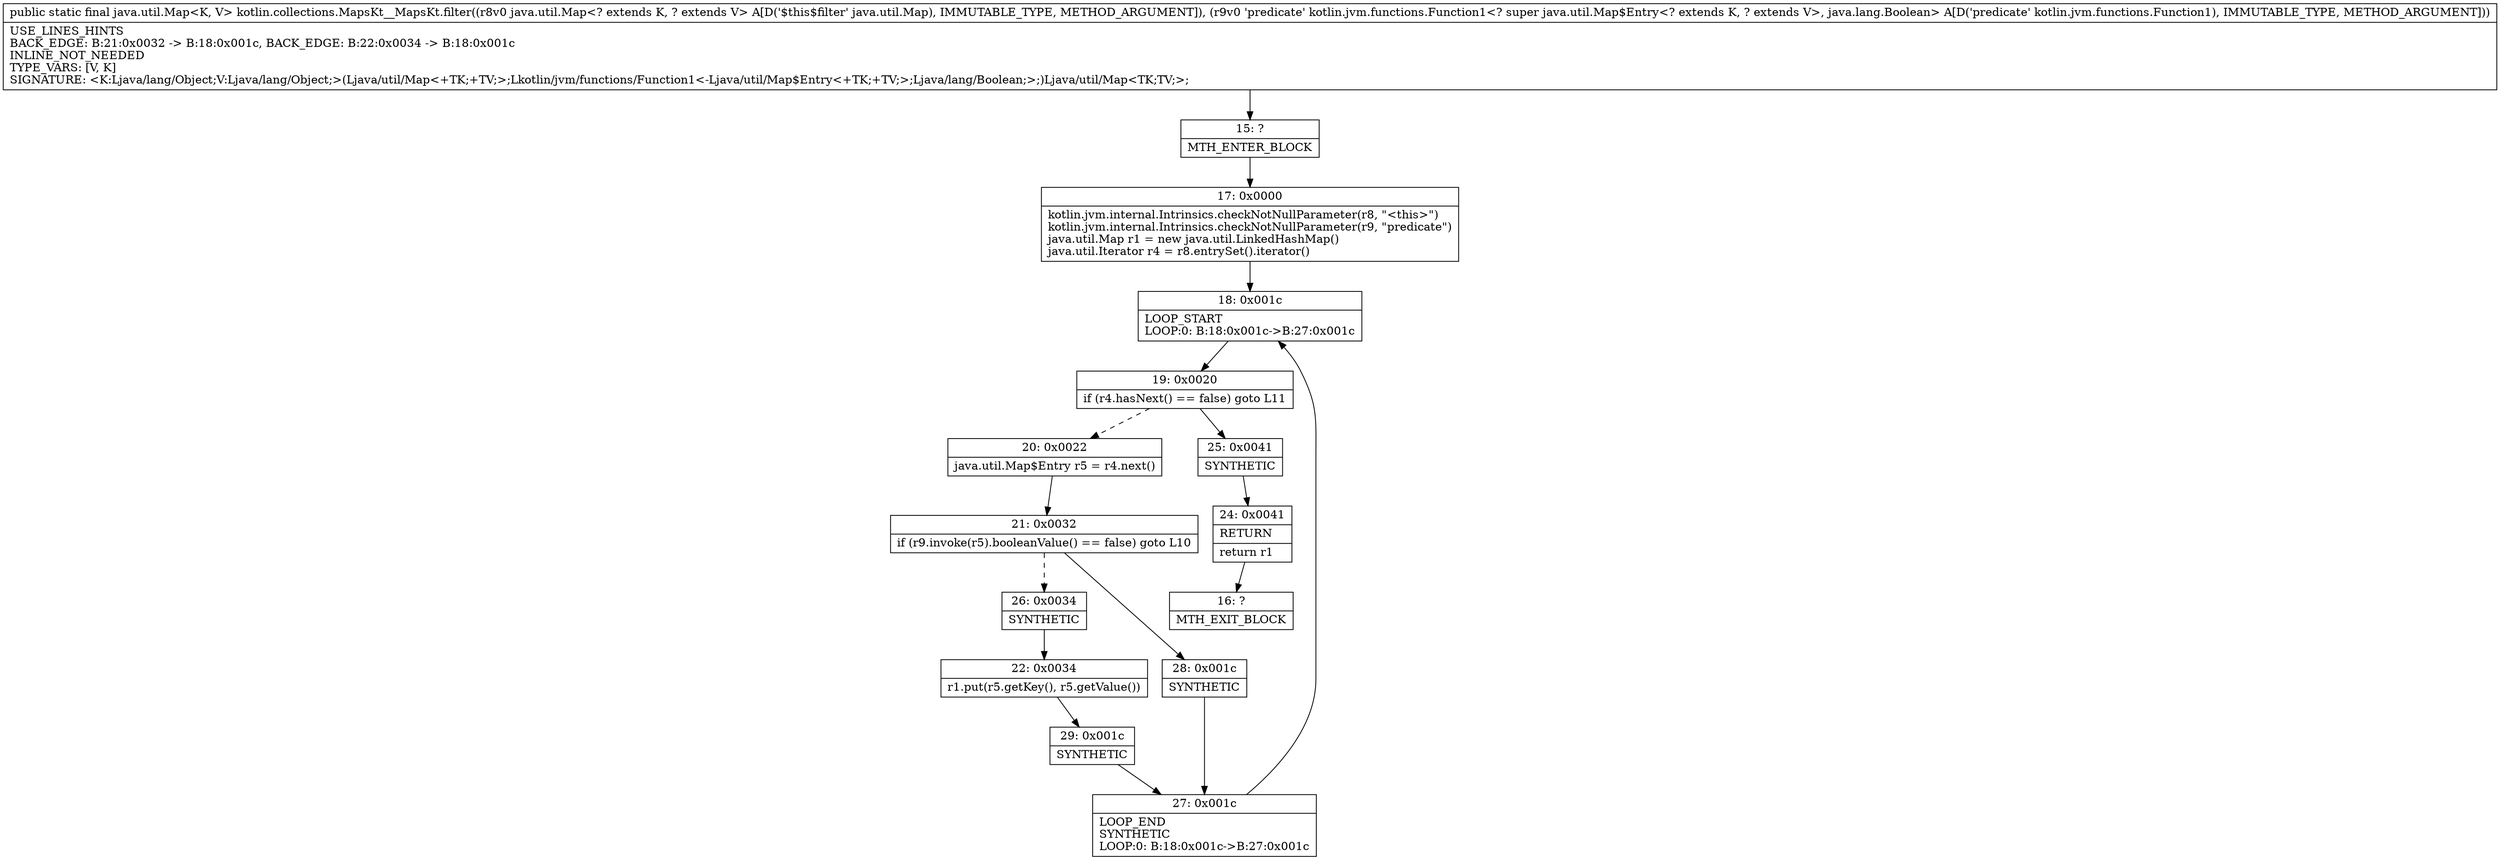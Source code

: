 digraph "CFG forkotlin.collections.MapsKt__MapsKt.filter(Ljava\/util\/Map;Lkotlin\/jvm\/functions\/Function1;)Ljava\/util\/Map;" {
Node_15 [shape=record,label="{15\:\ ?|MTH_ENTER_BLOCK\l}"];
Node_17 [shape=record,label="{17\:\ 0x0000|kotlin.jvm.internal.Intrinsics.checkNotNullParameter(r8, \"\<this\>\")\lkotlin.jvm.internal.Intrinsics.checkNotNullParameter(r9, \"predicate\")\ljava.util.Map r1 = new java.util.LinkedHashMap()\ljava.util.Iterator r4 = r8.entrySet().iterator()\l}"];
Node_18 [shape=record,label="{18\:\ 0x001c|LOOP_START\lLOOP:0: B:18:0x001c\-\>B:27:0x001c\l}"];
Node_19 [shape=record,label="{19\:\ 0x0020|if (r4.hasNext() == false) goto L11\l}"];
Node_20 [shape=record,label="{20\:\ 0x0022|java.util.Map$Entry r5 = r4.next()\l}"];
Node_21 [shape=record,label="{21\:\ 0x0032|if (r9.invoke(r5).booleanValue() == false) goto L10\l}"];
Node_26 [shape=record,label="{26\:\ 0x0034|SYNTHETIC\l}"];
Node_22 [shape=record,label="{22\:\ 0x0034|r1.put(r5.getKey(), r5.getValue())\l}"];
Node_29 [shape=record,label="{29\:\ 0x001c|SYNTHETIC\l}"];
Node_27 [shape=record,label="{27\:\ 0x001c|LOOP_END\lSYNTHETIC\lLOOP:0: B:18:0x001c\-\>B:27:0x001c\l}"];
Node_28 [shape=record,label="{28\:\ 0x001c|SYNTHETIC\l}"];
Node_25 [shape=record,label="{25\:\ 0x0041|SYNTHETIC\l}"];
Node_24 [shape=record,label="{24\:\ 0x0041|RETURN\l|return r1\l}"];
Node_16 [shape=record,label="{16\:\ ?|MTH_EXIT_BLOCK\l}"];
MethodNode[shape=record,label="{public static final java.util.Map\<K, V\> kotlin.collections.MapsKt__MapsKt.filter((r8v0 java.util.Map\<? extends K, ? extends V\> A[D('$this$filter' java.util.Map), IMMUTABLE_TYPE, METHOD_ARGUMENT]), (r9v0 'predicate' kotlin.jvm.functions.Function1\<? super java.util.Map$Entry\<? extends K, ? extends V\>, java.lang.Boolean\> A[D('predicate' kotlin.jvm.functions.Function1), IMMUTABLE_TYPE, METHOD_ARGUMENT]))  | USE_LINES_HINTS\lBACK_EDGE: B:21:0x0032 \-\> B:18:0x001c, BACK_EDGE: B:22:0x0034 \-\> B:18:0x001c\lINLINE_NOT_NEEDED\lTYPE_VARS: [V, K]\lSIGNATURE: \<K:Ljava\/lang\/Object;V:Ljava\/lang\/Object;\>(Ljava\/util\/Map\<+TK;+TV;\>;Lkotlin\/jvm\/functions\/Function1\<\-Ljava\/util\/Map$Entry\<+TK;+TV;\>;Ljava\/lang\/Boolean;\>;)Ljava\/util\/Map\<TK;TV;\>;\l}"];
MethodNode -> Node_15;Node_15 -> Node_17;
Node_17 -> Node_18;
Node_18 -> Node_19;
Node_19 -> Node_20[style=dashed];
Node_19 -> Node_25;
Node_20 -> Node_21;
Node_21 -> Node_26[style=dashed];
Node_21 -> Node_28;
Node_26 -> Node_22;
Node_22 -> Node_29;
Node_29 -> Node_27;
Node_27 -> Node_18;
Node_28 -> Node_27;
Node_25 -> Node_24;
Node_24 -> Node_16;
}

